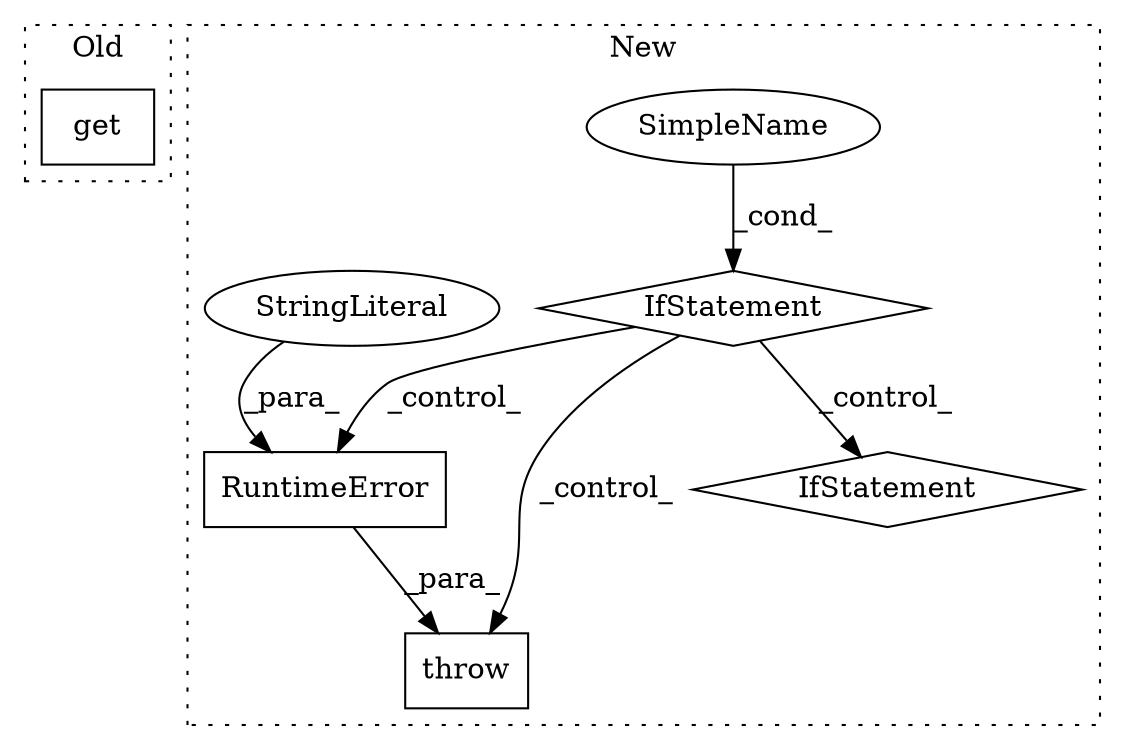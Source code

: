 digraph G {
subgraph cluster0 {
1 [label="get" a="32" s="1930,1946" l="4,1" shape="box"];
label = "Old";
style="dotted";
}
subgraph cluster1 {
2 [label="RuntimeError" a="32" s="1410,1462" l="13,1" shape="box"];
3 [label="throw" a="53" s="1404" l="6" shape="box"];
4 [label="SimpleName" a="42" s="" l="" shape="ellipse"];
5 [label="IfStatement" a="25" s="1351,1367" l="4,2" shape="diamond"];
6 [label="StringLiteral" a="45" s="1423" l="39" shape="ellipse"];
7 [label="IfStatement" a="25" s="1745,1769" l="4,2" shape="diamond"];
label = "New";
style="dotted";
}
2 -> 3 [label="_para_"];
4 -> 5 [label="_cond_"];
5 -> 3 [label="_control_"];
5 -> 7 [label="_control_"];
5 -> 2 [label="_control_"];
6 -> 2 [label="_para_"];
}